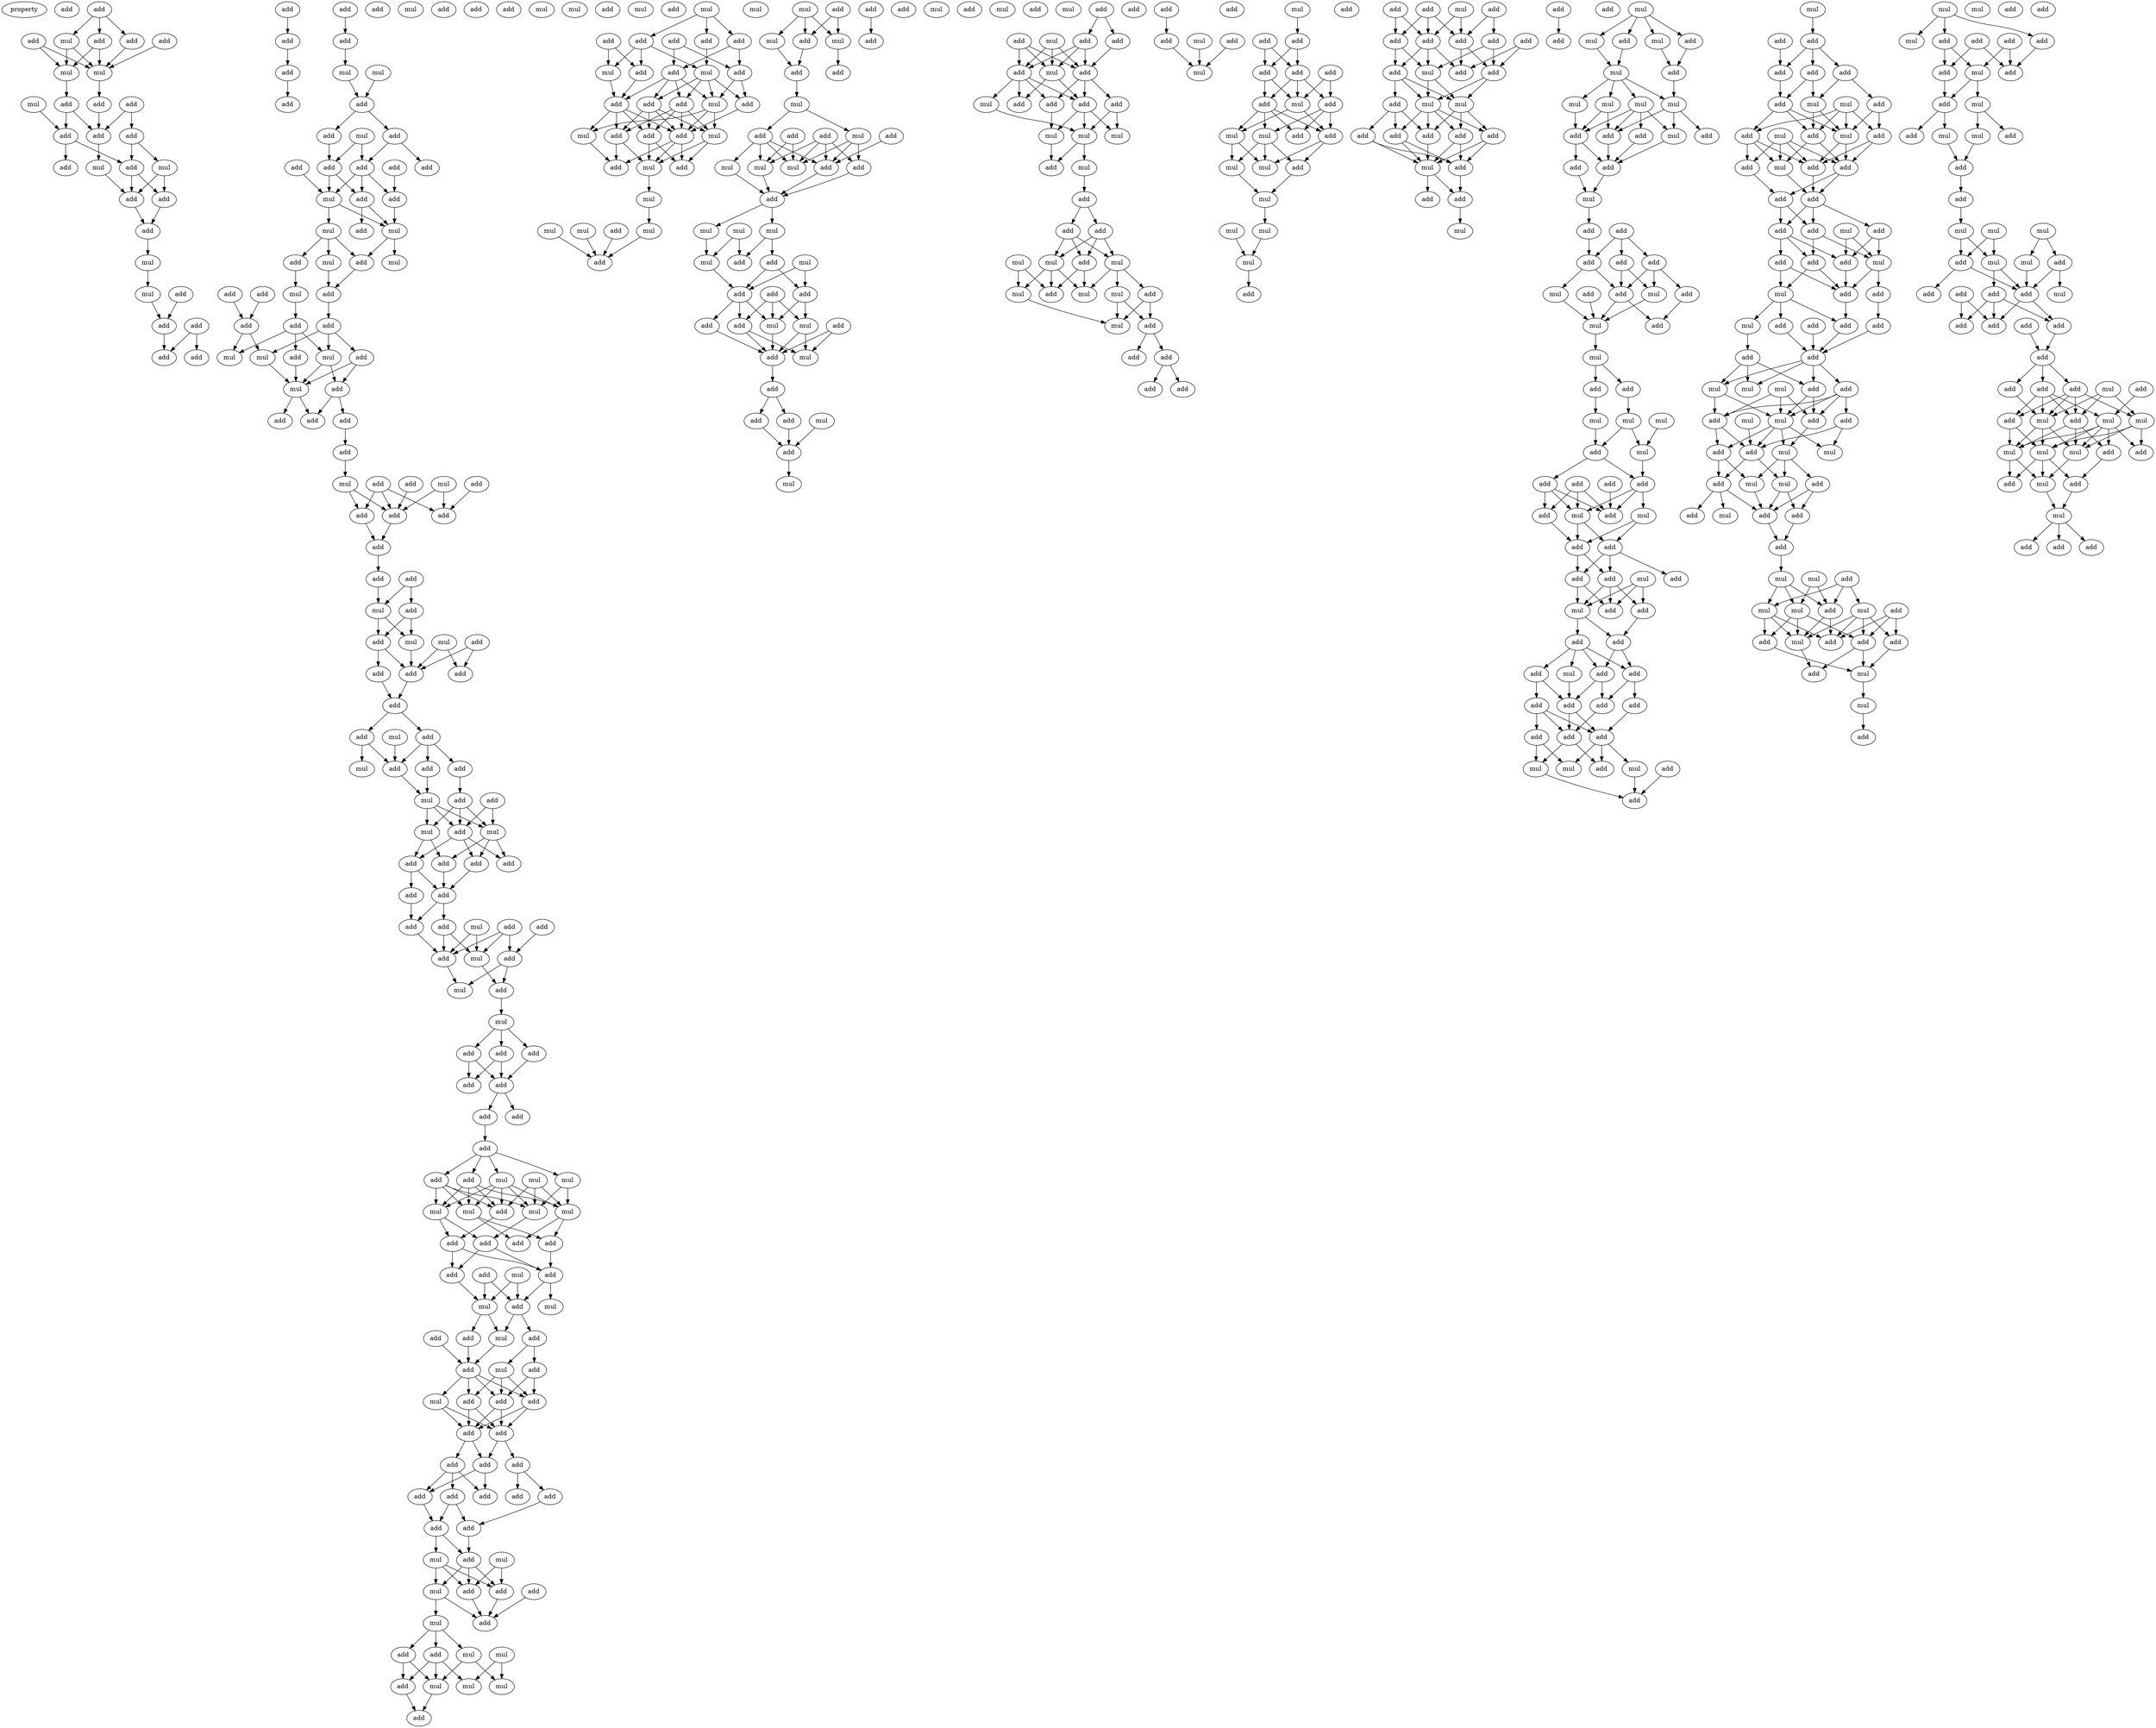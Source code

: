 digraph {
    node [fontcolor=black]
    property [mul=2,lf=1.7]
    0 [ label = add ];
    1 [ label = add ];
    2 [ label = add ];
    3 [ label = mul ];
    4 [ label = add ];
    5 [ label = add ];
    6 [ label = add ];
    7 [ label = mul ];
    8 [ label = mul ];
    9 [ label = mul ];
    10 [ label = add ];
    11 [ label = add ];
    12 [ label = add ];
    13 [ label = add ];
    14 [ label = add ];
    15 [ label = add ];
    16 [ label = mul ];
    17 [ label = add ];
    18 [ label = mul ];
    19 [ label = add ];
    20 [ label = add ];
    21 [ label = add ];
    22 [ label = add ];
    23 [ label = add ];
    24 [ label = mul ];
    25 [ label = mul ];
    26 [ label = add ];
    27 [ label = add ];
    28 [ label = add ];
    29 [ label = add ];
    30 [ label = add ];
    31 [ label = add ];
    32 [ label = add ];
    33 [ label = add ];
    34 [ label = add ];
    35 [ label = add ];
    36 [ label = mul ];
    37 [ label = mul ];
    38 [ label = add ];
    39 [ label = add ];
    40 [ label = add ];
    41 [ label = add ];
    42 [ label = mul ];
    43 [ label = add ];
    44 [ label = add ];
    45 [ label = add ];
    46 [ label = add ];
    47 [ label = add ];
    48 [ label = add ];
    49 [ label = mul ];
    50 [ label = add ];
    51 [ label = mul ];
    52 [ label = mul ];
    53 [ label = add ];
    54 [ label = mul ];
    55 [ label = add ];
    56 [ label = add ];
    57 [ label = mul ];
    58 [ label = add ];
    59 [ label = mul ];
    60 [ label = add ];
    61 [ label = add ];
    62 [ label = add ];
    63 [ label = add ];
    64 [ label = add ];
    65 [ label = mul ];
    66 [ label = add ];
    67 [ label = mul ];
    68 [ label = mul ];
    69 [ label = add ];
    70 [ label = add ];
    71 [ label = mul ];
    72 [ label = add ];
    73 [ label = mul ];
    74 [ label = add ];
    75 [ label = add ];
    76 [ label = add ];
    77 [ label = add ];
    78 [ label = add ];
    79 [ label = mul ];
    80 [ label = mul ];
    81 [ label = add ];
    82 [ label = add ];
    83 [ label = add ];
    84 [ label = add ];
    85 [ label = add ];
    86 [ label = add ];
    87 [ label = add ];
    88 [ label = mul ];
    89 [ label = add ];
    90 [ label = add ];
    91 [ label = mul ];
    92 [ label = add ];
    93 [ label = mul ];
    94 [ label = add ];
    95 [ label = add ];
    96 [ label = add ];
    97 [ label = add ];
    98 [ label = add ];
    99 [ label = mul ];
    100 [ label = add ];
    101 [ label = mul ];
    102 [ label = add ];
    103 [ label = add ];
    104 [ label = add ];
    105 [ label = add ];
    106 [ label = add ];
    107 [ label = add ];
    108 [ label = mul ];
    109 [ label = mul ];
    110 [ label = mul ];
    111 [ label = add ];
    112 [ label = add ];
    113 [ label = add ];
    114 [ label = add ];
    115 [ label = add ];
    116 [ label = add ];
    117 [ label = add ];
    118 [ label = add ];
    119 [ label = add ];
    120 [ label = add ];
    121 [ label = add ];
    122 [ label = mul ];
    123 [ label = add ];
    124 [ label = add ];
    125 [ label = mul ];
    126 [ label = mul ];
    127 [ label = add ];
    128 [ label = mul ];
    129 [ label = add ];
    130 [ label = add ];
    131 [ label = add ];
    132 [ label = add ];
    133 [ label = add ];
    134 [ label = add ];
    135 [ label = add ];
    136 [ label = mul ];
    137 [ label = add ];
    138 [ label = add ];
    139 [ label = add ];
    140 [ label = add ];
    141 [ label = mul ];
    142 [ label = add ];
    143 [ label = mul ];
    144 [ label = mul ];
    145 [ label = mul ];
    146 [ label = mul ];
    147 [ label = mul ];
    148 [ label = mul ];
    149 [ label = add ];
    150 [ label = add ];
    151 [ label = add ];
    152 [ label = add ];
    153 [ label = add ];
    154 [ label = add ];
    155 [ label = mul ];
    156 [ label = add ];
    157 [ label = add ];
    158 [ label = add ];
    159 [ label = mul ];
    160 [ label = mul ];
    161 [ label = mul ];
    162 [ label = add ];
    163 [ label = add ];
    164 [ label = add ];
    165 [ label = add ];
    166 [ label = add ];
    167 [ label = mul ];
    168 [ label = mul ];
    169 [ label = add ];
    170 [ label = mul ];
    171 [ label = add ];
    172 [ label = add ];
    173 [ label = add ];
    174 [ label = add ];
    175 [ label = add ];
    176 [ label = add ];
    177 [ label = add ];
    178 [ label = add ];
    179 [ label = add ];
    180 [ label = add ];
    181 [ label = add ];
    182 [ label = add ];
    183 [ label = add ];
    184 [ label = add ];
    185 [ label = mul ];
    186 [ label = add ];
    187 [ label = mul ];
    188 [ label = mul ];
    189 [ label = add ];
    190 [ label = add ];
    191 [ label = add ];
    192 [ label = mul ];
    193 [ label = add ];
    194 [ label = add ];
    195 [ label = mul ];
    196 [ label = mul ];
    197 [ label = add ];
    198 [ label = add ];
    199 [ label = mul ];
    200 [ label = mul ];
    201 [ label = mul ];
    202 [ label = add ];
    203 [ label = add ];
    204 [ label = mul ];
    205 [ label = add ];
    206 [ label = mul ];
    207 [ label = add ];
    208 [ label = add ];
    209 [ label = add ];
    210 [ label = add ];
    211 [ label = add ];
    212 [ label = add ];
    213 [ label = mul ];
    214 [ label = add ];
    215 [ label = mul ];
    216 [ label = add ];
    217 [ label = add ];
    218 [ label = add ];
    219 [ label = mul ];
    220 [ label = add ];
    221 [ label = add ];
    222 [ label = add ];
    223 [ label = add ];
    224 [ label = mul ];
    225 [ label = add ];
    226 [ label = mul ];
    227 [ label = add ];
    228 [ label = mul ];
    229 [ label = add ];
    230 [ label = mul ];
    231 [ label = mul ];
    232 [ label = mul ];
    233 [ label = mul ];
    234 [ label = add ];
    235 [ label = mul ];
    236 [ label = add ];
    237 [ label = mul ];
    238 [ label = add ];
    239 [ label = mul ];
    240 [ label = add ];
    241 [ label = mul ];
    242 [ label = add ];
    243 [ label = add ];
    244 [ label = add ];
    245 [ label = add ];
    246 [ label = add ];
    247 [ label = mul ];
    248 [ label = add ];
    249 [ label = add ];
    250 [ label = add ];
    251 [ label = mul ];
    252 [ label = add ];
    253 [ label = add ];
    254 [ label = mul ];
    255 [ label = add ];
    256 [ label = mul ];
    257 [ label = mul ];
    258 [ label = add ];
    259 [ label = mul ];
    260 [ label = mul ];
    261 [ label = mul ];
    262 [ label = mul ];
    263 [ label = mul ];
    264 [ label = add ];
    265 [ label = add ];
    266 [ label = mul ];
    267 [ label = add ];
    268 [ label = add ];
    269 [ label = add ];
    270 [ label = add ];
    271 [ label = mul ];
    272 [ label = add ];
    273 [ label = mul ];
    274 [ label = add ];
    275 [ label = add ];
    276 [ label = add ];
    277 [ label = mul ];
    278 [ label = mul ];
    279 [ label = add ];
    280 [ label = add ];
    281 [ label = add ];
    282 [ label = mul ];
    283 [ label = add ];
    284 [ label = add ];
    285 [ label = mul ];
    286 [ label = mul ];
    287 [ label = add ];
    288 [ label = add ];
    289 [ label = mul ];
    290 [ label = add ];
    291 [ label = add ];
    292 [ label = mul ];
    293 [ label = add ];
    294 [ label = add ];
    295 [ label = mul ];
    296 [ label = add ];
    297 [ label = add ];
    298 [ label = add ];
    299 [ label = add ];
    300 [ label = mul ];
    301 [ label = add ];
    302 [ label = mul ];
    303 [ label = mul ];
    304 [ label = add ];
    305 [ label = mul ];
    306 [ label = add ];
    307 [ label = add ];
    308 [ label = add ];
    309 [ label = add ];
    310 [ label = mul ];
    311 [ label = mul ];
    312 [ label = mul ];
    313 [ label = mul ];
    314 [ label = add ];
    315 [ label = mul ];
    316 [ label = mul ];
    317 [ label = add ];
    318 [ label = mul ];
    319 [ label = add ];
    320 [ label = add ];
    321 [ label = add ];
    322 [ label = add ];
    323 [ label = add ];
    324 [ label = add ];
    325 [ label = mul ];
    326 [ label = add ];
    327 [ label = add ];
    328 [ label = add ];
    329 [ label = mul ];
    330 [ label = mul ];
    331 [ label = add ];
    332 [ label = add ];
    333 [ label = add ];
    334 [ label = add ];
    335 [ label = add ];
    336 [ label = add ];
    337 [ label = add ];
    338 [ label = mul ];
    339 [ label = mul ];
    340 [ label = add ];
    341 [ label = mul ];
    342 [ label = add ];
    343 [ label = mul ];
    344 [ label = mul ];
    345 [ label = add ];
    346 [ label = mul ];
    347 [ label = mul ];
    348 [ label = mul ];
    349 [ label = add ];
    350 [ label = mul ];
    351 [ label = add ];
    352 [ label = add ];
    353 [ label = mul ];
    354 [ label = add ];
    355 [ label = add ];
    356 [ label = add ];
    357 [ label = add ];
    358 [ label = add ];
    359 [ label = add ];
    360 [ label = add ];
    361 [ label = mul ];
    362 [ label = add ];
    363 [ label = add ];
    364 [ label = add ];
    365 [ label = mul ];
    366 [ label = mul ];
    367 [ label = add ];
    368 [ label = add ];
    369 [ label = add ];
    370 [ label = add ];
    371 [ label = add ];
    372 [ label = add ];
    373 [ label = mul ];
    374 [ label = add ];
    375 [ label = add ];
    376 [ label = add ];
    377 [ label = add ];
    378 [ label = add ];
    379 [ label = add ];
    380 [ label = mul ];
    381 [ label = mul ];
    382 [ label = mul ];
    383 [ label = add ];
    384 [ label = mul ];
    385 [ label = add ];
    386 [ label = mul ];
    387 [ label = add ];
    388 [ label = mul ];
    389 [ label = mul ];
    390 [ label = mul ];
    391 [ label = mul ];
    392 [ label = add ];
    393 [ label = add ];
    394 [ label = add ];
    395 [ label = add ];
    396 [ label = mul ];
    397 [ label = add ];
    398 [ label = add ];
    399 [ label = mul ];
    400 [ label = add ];
    401 [ label = add ];
    402 [ label = add ];
    403 [ label = add ];
    404 [ label = add ];
    405 [ label = mul ];
    406 [ label = mul ];
    407 [ label = add ];
    408 [ label = add ];
    409 [ label = add ];
    410 [ label = add ];
    411 [ label = mul ];
    412 [ label = mul ];
    413 [ label = add ];
    414 [ label = add ];
    415 [ label = mul ];
    416 [ label = mul ];
    417 [ label = mul ];
    418 [ label = add ];
    419 [ label = mul ];
    420 [ label = add ];
    421 [ label = add ];
    422 [ label = add ];
    423 [ label = add ];
    424 [ label = mul ];
    425 [ label = add ];
    426 [ label = add ];
    427 [ label = mul ];
    428 [ label = add ];
    429 [ label = add ];
    430 [ label = add ];
    431 [ label = add ];
    432 [ label = mul ];
    433 [ label = add ];
    434 [ label = add ];
    435 [ label = add ];
    436 [ label = mul ];
    437 [ label = add ];
    438 [ label = add ];
    439 [ label = add ];
    440 [ label = mul ];
    441 [ label = add ];
    442 [ label = add ];
    443 [ label = add ];
    444 [ label = add ];
    445 [ label = add ];
    446 [ label = add ];
    447 [ label = add ];
    448 [ label = add ];
    449 [ label = add ];
    450 [ label = add ];
    451 [ label = mul ];
    452 [ label = mul ];
    453 [ label = mul ];
    454 [ label = add ];
    455 [ label = add ];
    456 [ label = mul ];
    457 [ label = add ];
    458 [ label = add ];
    459 [ label = add ];
    460 [ label = add ];
    461 [ label = add ];
    462 [ label = mul ];
    463 [ label = mul ];
    464 [ label = add ];
    465 [ label = add ];
    466 [ label = add ];
    467 [ label = mul ];
    468 [ label = add ];
    469 [ label = mul ];
    470 [ label = add ];
    471 [ label = mul ];
    472 [ label = add ];
    473 [ label = add ];
    474 [ label = add ];
    475 [ label = add ];
    476 [ label = add ];
    477 [ label = mul ];
    478 [ label = add ];
    479 [ label = add ];
    480 [ label = add ];
    481 [ label = mul ];
    482 [ label = add ];
    483 [ label = add ];
    484 [ label = add ];
    485 [ label = mul ];
    486 [ label = add ];
    487 [ label = add ];
    488 [ label = add ];
    489 [ label = add ];
    490 [ label = mul ];
    491 [ label = add ];
    492 [ label = add ];
    493 [ label = add ];
    494 [ label = add ];
    495 [ label = mul ];
    496 [ label = add ];
    497 [ label = add ];
    498 [ label = mul ];
    499 [ label = mul ];
    500 [ label = add ];
    501 [ label = add ];
    502 [ label = mul ];
    503 [ label = mul ];
    504 [ label = add ];
    505 [ label = mul ];
    506 [ label = add ];
    507 [ label = mul ];
    508 [ label = add ];
    509 [ label = add ];
    510 [ label = add ];
    511 [ label = mul ];
    512 [ label = mul ];
    513 [ label = add ];
    514 [ label = add ];
    515 [ label = add ];
    516 [ label = mul ];
    517 [ label = add ];
    518 [ label = add ];
    519 [ label = mul ];
    520 [ label = mul ];
    521 [ label = mul ];
    522 [ label = add ];
    523 [ label = mul ];
    524 [ label = mul ];
    525 [ label = add ];
    526 [ label = mul ];
    527 [ label = add ];
    528 [ label = add ];
    529 [ label = add ];
    530 [ label = add ];
    531 [ label = mul ];
    532 [ label = add ];
    533 [ label = mul ];
    534 [ label = add ];
    535 [ label = mul ];
    536 [ label = mul ];
    537 [ label = add ];
    538 [ label = add ];
    539 [ label = add ];
    540 [ label = add ];
    541 [ label = add ];
    542 [ label = mul ];
    543 [ label = add ];
    544 [ label = add ];
    545 [ label = mul ];
    546 [ label = mul ];
    547 [ label = mul ];
    548 [ label = add ];
    549 [ label = add ];
    550 [ label = mul ];
    551 [ label = add ];
    552 [ label = add ];
    553 [ label = mul ];
    554 [ label = mul ];
    555 [ label = mul ];
    556 [ label = add ];
    557 [ label = add ];
    558 [ label = mul ];
    559 [ label = mul ];
    560 [ label = mul ];
    561 [ label = add ];
    562 [ label = add ];
    563 [ label = add ];
    564 [ label = add ];
    565 [ label = add ];
    566 [ label = add ];
    567 [ label = add ];
    568 [ label = add ];
    569 [ label = add ];
    570 [ label = add ];
    571 [ label = mul ];
    572 [ label = add ];
    573 [ label = add ];
    574 [ label = add ];
    575 [ label = add ];
    576 [ label = mul ];
    577 [ label = add ];
    578 [ label = add ];
    579 [ label = mul ];
    580 [ label = mul ];
    581 [ label = mul ];
    582 [ label = add ];
    583 [ label = mul ];
    584 [ label = mul ];
    585 [ label = add ];
    586 [ label = add ];
    587 [ label = add ];
    588 [ label = mul ];
    589 [ label = mul ];
    590 [ label = add ];
    591 [ label = add ];
    592 [ label = add ];
    593 [ label = add ];
    1 -> 3 [ name = 0 ];
    1 -> 4 [ name = 1 ];
    1 -> 6 [ name = 2 ];
    2 -> 8 [ name = 3 ];
    3 -> 7 [ name = 4 ];
    3 -> 8 [ name = 5 ];
    4 -> 8 [ name = 6 ];
    5 -> 7 [ name = 7 ];
    5 -> 8 [ name = 8 ];
    6 -> 7 [ name = 9 ];
    6 -> 8 [ name = 10 ];
    7 -> 12 [ name = 11 ];
    8 -> 11 [ name = 12 ];
    9 -> 13 [ name = 13 ];
    10 -> 14 [ name = 14 ];
    10 -> 15 [ name = 15 ];
    11 -> 15 [ name = 16 ];
    12 -> 13 [ name = 17 ];
    12 -> 15 [ name = 18 ];
    13 -> 17 [ name = 19 ];
    13 -> 19 [ name = 20 ];
    14 -> 18 [ name = 21 ];
    14 -> 19 [ name = 22 ];
    15 -> 16 [ name = 23 ];
    16 -> 20 [ name = 24 ];
    18 -> 20 [ name = 25 ];
    18 -> 21 [ name = 26 ];
    19 -> 20 [ name = 27 ];
    19 -> 21 [ name = 28 ];
    20 -> 22 [ name = 29 ];
    21 -> 22 [ name = 30 ];
    22 -> 24 [ name = 31 ];
    23 -> 27 [ name = 32 ];
    24 -> 25 [ name = 33 ];
    25 -> 30 [ name = 34 ];
    26 -> 30 [ name = 35 ];
    27 -> 28 [ name = 36 ];
    28 -> 31 [ name = 37 ];
    29 -> 32 [ name = 38 ];
    29 -> 33 [ name = 39 ];
    30 -> 32 [ name = 40 ];
    34 -> 35 [ name = 41 ];
    35 -> 37 [ name = 42 ];
    36 -> 39 [ name = 43 ];
    37 -> 39 [ name = 44 ];
    39 -> 40 [ name = 45 ];
    39 -> 41 [ name = 46 ];
    40 -> 45 [ name = 47 ];
    40 -> 46 [ name = 48 ];
    41 -> 43 [ name = 49 ];
    42 -> 43 [ name = 50 ];
    42 -> 45 [ name = 51 ];
    43 -> 48 [ name = 52 ];
    43 -> 49 [ name = 53 ];
    44 -> 49 [ name = 54 ];
    45 -> 48 [ name = 55 ];
    45 -> 49 [ name = 56 ];
    45 -> 50 [ name = 57 ];
    47 -> 50 [ name = 58 ];
    48 -> 51 [ name = 59 ];
    48 -> 53 [ name = 60 ];
    49 -> 51 [ name = 61 ];
    49 -> 52 [ name = 62 ];
    50 -> 51 [ name = 63 ];
    51 -> 54 [ name = 64 ];
    51 -> 55 [ name = 65 ];
    52 -> 55 [ name = 66 ];
    52 -> 56 [ name = 67 ];
    52 -> 57 [ name = 68 ];
    55 -> 58 [ name = 69 ];
    56 -> 59 [ name = 70 ];
    57 -> 58 [ name = 71 ];
    58 -> 63 [ name = 72 ];
    59 -> 62 [ name = 73 ];
    60 -> 64 [ name = 74 ];
    61 -> 64 [ name = 75 ];
    62 -> 67 [ name = 76 ];
    62 -> 68 [ name = 77 ];
    62 -> 69 [ name = 78 ];
    63 -> 65 [ name = 79 ];
    63 -> 66 [ name = 80 ];
    63 -> 67 [ name = 81 ];
    64 -> 65 [ name = 82 ];
    64 -> 68 [ name = 83 ];
    65 -> 71 [ name = 84 ];
    66 -> 70 [ name = 85 ];
    66 -> 71 [ name = 86 ];
    67 -> 70 [ name = 87 ];
    67 -> 71 [ name = 88 ];
    69 -> 71 [ name = 89 ];
    70 -> 72 [ name = 90 ];
    70 -> 75 [ name = 91 ];
    71 -> 74 [ name = 92 ];
    71 -> 75 [ name = 93 ];
    72 -> 76 [ name = 94 ];
    76 -> 79 [ name = 95 ];
    77 -> 82 [ name = 96 ];
    77 -> 83 [ name = 97 ];
    77 -> 84 [ name = 98 ];
    78 -> 84 [ name = 99 ];
    79 -> 82 [ name = 100 ];
    79 -> 83 [ name = 101 ];
    80 -> 82 [ name = 102 ];
    80 -> 84 [ name = 103 ];
    81 -> 82 [ name = 104 ];
    82 -> 85 [ name = 105 ];
    83 -> 85 [ name = 106 ];
    85 -> 86 [ name = 107 ];
    86 -> 88 [ name = 108 ];
    87 -> 88 [ name = 109 ];
    87 -> 89 [ name = 110 ];
    88 -> 90 [ name = 111 ];
    88 -> 91 [ name = 112 ];
    89 -> 90 [ name = 113 ];
    89 -> 91 [ name = 114 ];
    90 -> 94 [ name = 115 ];
    90 -> 95 [ name = 116 ];
    91 -> 95 [ name = 117 ];
    92 -> 95 [ name = 118 ];
    92 -> 96 [ name = 119 ];
    93 -> 95 [ name = 120 ];
    93 -> 96 [ name = 121 ];
    94 -> 97 [ name = 122 ];
    95 -> 97 [ name = 123 ];
    97 -> 98 [ name = 124 ];
    97 -> 100 [ name = 125 ];
    98 -> 102 [ name = 126 ];
    98 -> 103 [ name = 127 ];
    98 -> 104 [ name = 128 ];
    99 -> 102 [ name = 129 ];
    100 -> 101 [ name = 130 ];
    100 -> 102 [ name = 131 ];
    102 -> 108 [ name = 132 ];
    103 -> 108 [ name = 133 ];
    104 -> 107 [ name = 134 ];
    106 -> 110 [ name = 135 ];
    106 -> 111 [ name = 136 ];
    107 -> 109 [ name = 137 ];
    107 -> 110 [ name = 138 ];
    107 -> 111 [ name = 139 ];
    108 -> 109 [ name = 140 ];
    108 -> 110 [ name = 141 ];
    108 -> 111 [ name = 142 ];
    109 -> 112 [ name = 143 ];
    109 -> 115 [ name = 144 ];
    110 -> 112 [ name = 145 ];
    110 -> 113 [ name = 146 ];
    110 -> 114 [ name = 147 ];
    111 -> 113 [ name = 148 ];
    111 -> 114 [ name = 149 ];
    111 -> 115 [ name = 150 ];
    112 -> 117 [ name = 151 ];
    114 -> 117 [ name = 152 ];
    115 -> 116 [ name = 153 ];
    115 -> 117 [ name = 154 ];
    116 -> 121 [ name = 155 ];
    117 -> 120 [ name = 156 ];
    117 -> 121 [ name = 157 ];
    118 -> 124 [ name = 158 ];
    119 -> 123 [ name = 159 ];
    119 -> 124 [ name = 160 ];
    119 -> 125 [ name = 161 ];
    120 -> 123 [ name = 162 ];
    120 -> 125 [ name = 163 ];
    121 -> 123 [ name = 164 ];
    122 -> 123 [ name = 165 ];
    122 -> 125 [ name = 166 ];
    123 -> 126 [ name = 167 ];
    124 -> 126 [ name = 168 ];
    124 -> 127 [ name = 169 ];
    125 -> 127 [ name = 170 ];
    127 -> 128 [ name = 171 ];
    128 -> 131 [ name = 172 ];
    128 -> 132 [ name = 173 ];
    128 -> 133 [ name = 174 ];
    131 -> 134 [ name = 175 ];
    131 -> 135 [ name = 176 ];
    132 -> 134 [ name = 177 ];
    132 -> 135 [ name = 178 ];
    133 -> 135 [ name = 179 ];
    135 -> 137 [ name = 180 ];
    135 -> 138 [ name = 181 ];
    137 -> 139 [ name = 182 ];
    139 -> 140 [ name = 183 ];
    139 -> 141 [ name = 184 ];
    139 -> 142 [ name = 185 ];
    139 -> 144 [ name = 186 ];
    140 -> 145 [ name = 187 ];
    140 -> 147 [ name = 188 ];
    140 -> 148 [ name = 189 ];
    140 -> 149 [ name = 190 ];
    141 -> 145 [ name = 191 ];
    141 -> 146 [ name = 192 ];
    142 -> 146 [ name = 193 ];
    142 -> 147 [ name = 194 ];
    142 -> 148 [ name = 195 ];
    142 -> 149 [ name = 196 ];
    143 -> 145 [ name = 197 ];
    143 -> 146 [ name = 198 ];
    143 -> 149 [ name = 199 ];
    144 -> 145 [ name = 200 ];
    144 -> 146 [ name = 201 ];
    144 -> 147 [ name = 202 ];
    144 -> 148 [ name = 203 ];
    144 -> 149 [ name = 204 ];
    145 -> 150 [ name = 205 ];
    146 -> 151 [ name = 206 ];
    146 -> 152 [ name = 207 ];
    147 -> 150 [ name = 208 ];
    147 -> 153 [ name = 209 ];
    148 -> 151 [ name = 210 ];
    148 -> 152 [ name = 211 ];
    149 -> 153 [ name = 212 ];
    150 -> 154 [ name = 213 ];
    150 -> 156 [ name = 214 ];
    151 -> 156 [ name = 215 ];
    153 -> 154 [ name = 216 ];
    153 -> 156 [ name = 217 ];
    154 -> 160 [ name = 218 ];
    155 -> 158 [ name = 219 ];
    155 -> 160 [ name = 220 ];
    156 -> 158 [ name = 221 ];
    156 -> 159 [ name = 222 ];
    157 -> 158 [ name = 223 ];
    157 -> 160 [ name = 224 ];
    158 -> 161 [ name = 225 ];
    158 -> 164 [ name = 226 ];
    160 -> 161 [ name = 227 ];
    160 -> 162 [ name = 228 ];
    161 -> 166 [ name = 229 ];
    162 -> 166 [ name = 230 ];
    163 -> 166 [ name = 231 ];
    164 -> 165 [ name = 232 ];
    164 -> 167 [ name = 233 ];
    165 -> 169 [ name = 234 ];
    165 -> 171 [ name = 235 ];
    166 -> 169 [ name = 236 ];
    166 -> 170 [ name = 237 ];
    166 -> 171 [ name = 238 ];
    166 -> 172 [ name = 239 ];
    167 -> 169 [ name = 240 ];
    167 -> 171 [ name = 241 ];
    167 -> 172 [ name = 242 ];
    169 -> 173 [ name = 243 ];
    169 -> 174 [ name = 244 ];
    170 -> 173 [ name = 245 ];
    170 -> 174 [ name = 246 ];
    171 -> 173 [ name = 247 ];
    171 -> 174 [ name = 248 ];
    172 -> 173 [ name = 249 ];
    172 -> 174 [ name = 250 ];
    173 -> 175 [ name = 251 ];
    173 -> 176 [ name = 252 ];
    174 -> 175 [ name = 253 ];
    174 -> 177 [ name = 254 ];
    175 -> 178 [ name = 255 ];
    175 -> 181 [ name = 256 ];
    176 -> 180 [ name = 257 ];
    176 -> 182 [ name = 258 ];
    177 -> 178 [ name = 259 ];
    177 -> 179 [ name = 260 ];
    177 -> 181 [ name = 261 ];
    179 -> 183 [ name = 262 ];
    179 -> 184 [ name = 263 ];
    180 -> 183 [ name = 264 ];
    181 -> 184 [ name = 265 ];
    183 -> 186 [ name = 266 ];
    184 -> 185 [ name = 267 ];
    184 -> 186 [ name = 268 ];
    185 -> 188 [ name = 269 ];
    185 -> 190 [ name = 270 ];
    185 -> 191 [ name = 271 ];
    186 -> 188 [ name = 272 ];
    186 -> 190 [ name = 273 ];
    186 -> 191 [ name = 274 ];
    187 -> 190 [ name = 275 ];
    187 -> 191 [ name = 276 ];
    188 -> 192 [ name = 277 ];
    188 -> 193 [ name = 278 ];
    189 -> 193 [ name = 279 ];
    190 -> 193 [ name = 280 ];
    191 -> 193 [ name = 281 ];
    192 -> 194 [ name = 282 ];
    192 -> 195 [ name = 283 ];
    192 -> 197 [ name = 284 ];
    194 -> 198 [ name = 285 ];
    194 -> 199 [ name = 286 ];
    194 -> 200 [ name = 287 ];
    195 -> 199 [ name = 288 ];
    195 -> 201 [ name = 289 ];
    196 -> 200 [ name = 290 ];
    196 -> 201 [ name = 291 ];
    197 -> 198 [ name = 292 ];
    197 -> 199 [ name = 293 ];
    198 -> 202 [ name = 294 ];
    199 -> 202 [ name = 295 ];
    206 -> 209 [ name = 296 ];
    206 -> 210 [ name = 297 ];
    206 -> 211 [ name = 298 ];
    207 -> 214 [ name = 299 ];
    207 -> 216 [ name = 300 ];
    208 -> 212 [ name = 301 ];
    208 -> 213 [ name = 302 ];
    209 -> 212 [ name = 303 ];
    209 -> 213 [ name = 304 ];
    209 -> 215 [ name = 305 ];
    210 -> 215 [ name = 306 ];
    211 -> 214 [ name = 307 ];
    211 -> 216 [ name = 308 ];
    212 -> 220 [ name = 309 ];
    213 -> 220 [ name = 310 ];
    214 -> 217 [ name = 311 ];
    214 -> 218 [ name = 312 ];
    214 -> 219 [ name = 313 ];
    214 -> 220 [ name = 314 ];
    215 -> 217 [ name = 315 ];
    215 -> 218 [ name = 316 ];
    215 -> 219 [ name = 317 ];
    215 -> 221 [ name = 318 ];
    216 -> 219 [ name = 319 ];
    216 -> 221 [ name = 320 ];
    217 -> 222 [ name = 321 ];
    217 -> 223 [ name = 322 ];
    217 -> 225 [ name = 323 ];
    217 -> 226 [ name = 324 ];
    218 -> 222 [ name = 325 ];
    218 -> 223 [ name = 326 ];
    218 -> 225 [ name = 327 ];
    218 -> 226 [ name = 328 ];
    219 -> 224 [ name = 329 ];
    219 -> 225 [ name = 330 ];
    219 -> 226 [ name = 331 ];
    220 -> 222 [ name = 332 ];
    220 -> 223 [ name = 333 ];
    220 -> 224 [ name = 334 ];
    220 -> 225 [ name = 335 ];
    221 -> 225 [ name = 336 ];
    222 -> 227 [ name = 337 ];
    222 -> 228 [ name = 338 ];
    223 -> 228 [ name = 339 ];
    223 -> 229 [ name = 340 ];
    224 -> 229 [ name = 341 ];
    225 -> 227 [ name = 342 ];
    225 -> 228 [ name = 343 ];
    225 -> 229 [ name = 344 ];
    226 -> 227 [ name = 345 ];
    226 -> 228 [ name = 346 ];
    228 -> 230 [ name = 347 ];
    230 -> 235 [ name = 348 ];
    232 -> 236 [ name = 349 ];
    233 -> 236 [ name = 350 ];
    234 -> 236 [ name = 351 ];
    235 -> 236 [ name = 352 ];
    237 -> 239 [ name = 353 ];
    237 -> 241 [ name = 354 ];
    237 -> 243 [ name = 355 ];
    238 -> 239 [ name = 356 ];
    238 -> 243 [ name = 357 ];
    239 -> 245 [ name = 358 ];
    240 -> 244 [ name = 359 ];
    241 -> 246 [ name = 360 ];
    243 -> 246 [ name = 361 ];
    246 -> 247 [ name = 362 ];
    247 -> 250 [ name = 363 ];
    247 -> 251 [ name = 364 ];
    248 -> 255 [ name = 365 ];
    249 -> 253 [ name = 366 ];
    249 -> 254 [ name = 367 ];
    249 -> 255 [ name = 368 ];
    249 -> 257 [ name = 369 ];
    250 -> 254 [ name = 370 ];
    250 -> 255 [ name = 371 ];
    250 -> 256 [ name = 372 ];
    250 -> 257 [ name = 373 ];
    251 -> 253 [ name = 374 ];
    251 -> 254 [ name = 375 ];
    251 -> 255 [ name = 376 ];
    252 -> 254 [ name = 377 ];
    252 -> 257 [ name = 378 ];
    253 -> 258 [ name = 379 ];
    255 -> 258 [ name = 380 ];
    256 -> 258 [ name = 381 ];
    257 -> 258 [ name = 382 ];
    258 -> 260 [ name = 383 ];
    258 -> 262 [ name = 384 ];
    259 -> 263 [ name = 385 ];
    259 -> 265 [ name = 386 ];
    260 -> 264 [ name = 387 ];
    260 -> 265 [ name = 388 ];
    262 -> 263 [ name = 389 ];
    263 -> 268 [ name = 390 ];
    264 -> 268 [ name = 391 ];
    264 -> 270 [ name = 392 ];
    266 -> 268 [ name = 393 ];
    266 -> 270 [ name = 394 ];
    268 -> 272 [ name = 395 ];
    268 -> 273 [ name = 396 ];
    268 -> 275 [ name = 397 ];
    269 -> 271 [ name = 398 ];
    269 -> 273 [ name = 399 ];
    269 -> 275 [ name = 400 ];
    270 -> 271 [ name = 401 ];
    270 -> 273 [ name = 402 ];
    271 -> 276 [ name = 403 ];
    271 -> 277 [ name = 404 ];
    272 -> 276 [ name = 405 ];
    273 -> 276 [ name = 406 ];
    274 -> 276 [ name = 407 ];
    274 -> 277 [ name = 408 ];
    275 -> 276 [ name = 409 ];
    275 -> 277 [ name = 410 ];
    276 -> 279 [ name = 411 ];
    279 -> 280 [ name = 412 ];
    279 -> 281 [ name = 413 ];
    280 -> 283 [ name = 414 ];
    281 -> 283 [ name = 415 ];
    282 -> 283 [ name = 416 ];
    283 -> 285 [ name = 417 ];
    287 -> 290 [ name = 418 ];
    287 -> 291 [ name = 419 ];
    288 -> 292 [ name = 420 ];
    288 -> 293 [ name = 421 ];
    288 -> 294 [ name = 422 ];
    289 -> 292 [ name = 423 ];
    289 -> 293 [ name = 424 ];
    289 -> 294 [ name = 425 ];
    290 -> 292 [ name = 426 ];
    290 -> 293 [ name = 427 ];
    290 -> 294 [ name = 428 ];
    291 -> 294 [ name = 429 ];
    292 -> 297 [ name = 430 ];
    292 -> 298 [ name = 431 ];
    293 -> 295 [ name = 432 ];
    293 -> 297 [ name = 433 ];
    293 -> 298 [ name = 434 ];
    293 -> 299 [ name = 435 ];
    294 -> 296 [ name = 436 ];
    294 -> 297 [ name = 437 ];
    294 -> 299 [ name = 438 ];
    295 -> 300 [ name = 439 ];
    296 -> 300 [ name = 440 ];
    296 -> 302 [ name = 441 ];
    297 -> 300 [ name = 442 ];
    297 -> 302 [ name = 443 ];
    297 -> 303 [ name = 444 ];
    299 -> 303 [ name = 445 ];
    300 -> 304 [ name = 446 ];
    300 -> 305 [ name = 447 ];
    303 -> 304 [ name = 448 ];
    305 -> 306 [ name = 449 ];
    306 -> 307 [ name = 450 ];
    306 -> 308 [ name = 451 ];
    307 -> 309 [ name = 452 ];
    307 -> 311 [ name = 453 ];
    307 -> 312 [ name = 454 ];
    308 -> 309 [ name = 455 ];
    308 -> 311 [ name = 456 ];
    308 -> 312 [ name = 457 ];
    309 -> 313 [ name = 458 ];
    309 -> 314 [ name = 459 ];
    310 -> 314 [ name = 460 ];
    310 -> 315 [ name = 461 ];
    311 -> 313 [ name = 462 ];
    311 -> 316 [ name = 463 ];
    311 -> 317 [ name = 464 ];
    312 -> 313 [ name = 465 ];
    312 -> 314 [ name = 466 ];
    312 -> 315 [ name = 467 ];
    315 -> 318 [ name = 468 ];
    316 -> 318 [ name = 469 ];
    316 -> 319 [ name = 470 ];
    317 -> 318 [ name = 471 ];
    317 -> 319 [ name = 472 ];
    319 -> 320 [ name = 473 ];
    319 -> 321 [ name = 474 ];
    321 -> 322 [ name = 475 ];
    321 -> 323 [ name = 476 ];
    324 -> 328 [ name = 477 ];
    325 -> 329 [ name = 478 ];
    326 -> 329 [ name = 479 ];
    328 -> 329 [ name = 480 ];
    330 -> 331 [ name = 481 ];
    331 -> 333 [ name = 482 ];
    331 -> 335 [ name = 483 ];
    332 -> 333 [ name = 484 ];
    332 -> 335 [ name = 485 ];
    333 -> 336 [ name = 486 ];
    333 -> 338 [ name = 487 ];
    334 -> 337 [ name = 488 ];
    334 -> 338 [ name = 489 ];
    335 -> 336 [ name = 490 ];
    335 -> 337 [ name = 491 ];
    335 -> 338 [ name = 492 ];
    336 -> 339 [ name = 493 ];
    336 -> 340 [ name = 494 ];
    336 -> 341 [ name = 495 ];
    336 -> 342 [ name = 496 ];
    337 -> 339 [ name = 497 ];
    337 -> 340 [ name = 498 ];
    337 -> 342 [ name = 499 ];
    338 -> 341 [ name = 500 ];
    338 -> 342 [ name = 501 ];
    339 -> 343 [ name = 502 ];
    339 -> 344 [ name = 503 ];
    339 -> 345 [ name = 504 ];
    341 -> 343 [ name = 505 ];
    341 -> 344 [ name = 506 ];
    342 -> 344 [ name = 507 ];
    342 -> 345 [ name = 508 ];
    343 -> 346 [ name = 509 ];
    345 -> 346 [ name = 510 ];
    346 -> 348 [ name = 511 ];
    347 -> 350 [ name = 512 ];
    348 -> 350 [ name = 513 ];
    350 -> 351 [ name = 514 ];
    352 -> 356 [ name = 515 ];
    352 -> 360 [ name = 516 ];
    353 -> 357 [ name = 517 ];
    353 -> 360 [ name = 518 ];
    354 -> 356 [ name = 519 ];
    354 -> 357 [ name = 520 ];
    354 -> 360 [ name = 521 ];
    355 -> 357 [ name = 522 ];
    355 -> 358 [ name = 523 ];
    356 -> 361 [ name = 524 ];
    356 -> 362 [ name = 525 ];
    357 -> 363 [ name = 526 ];
    357 -> 364 [ name = 527 ];
    358 -> 361 [ name = 528 ];
    358 -> 363 [ name = 529 ];
    359 -> 363 [ name = 530 ];
    359 -> 364 [ name = 531 ];
    360 -> 361 [ name = 532 ];
    360 -> 362 [ name = 533 ];
    360 -> 364 [ name = 534 ];
    361 -> 365 [ name = 535 ];
    361 -> 366 [ name = 536 ];
    362 -> 365 [ name = 537 ];
    362 -> 366 [ name = 538 ];
    362 -> 367 [ name = 539 ];
    363 -> 365 [ name = 540 ];
    363 -> 366 [ name = 541 ];
    365 -> 368 [ name = 542 ];
    365 -> 369 [ name = 543 ];
    365 -> 370 [ name = 544 ];
    365 -> 372 [ name = 545 ];
    366 -> 368 [ name = 546 ];
    366 -> 369 [ name = 547 ];
    366 -> 370 [ name = 548 ];
    367 -> 369 [ name = 549 ];
    367 -> 371 [ name = 550 ];
    367 -> 372 [ name = 551 ];
    368 -> 373 [ name = 552 ];
    368 -> 374 [ name = 553 ];
    369 -> 373 [ name = 554 ];
    370 -> 373 [ name = 555 ];
    370 -> 374 [ name = 556 ];
    371 -> 373 [ name = 557 ];
    371 -> 374 [ name = 558 ];
    372 -> 373 [ name = 559 ];
    372 -> 374 [ name = 560 ];
    373 -> 376 [ name = 561 ];
    373 -> 377 [ name = 562 ];
    374 -> 377 [ name = 563 ];
    375 -> 379 [ name = 564 ];
    377 -> 380 [ name = 565 ];
    381 -> 382 [ name = 566 ];
    381 -> 383 [ name = 567 ];
    381 -> 384 [ name = 568 ];
    381 -> 385 [ name = 569 ];
    382 -> 387 [ name = 570 ];
    383 -> 387 [ name = 571 ];
    384 -> 386 [ name = 572 ];
    385 -> 386 [ name = 573 ];
    386 -> 388 [ name = 574 ];
    386 -> 389 [ name = 575 ];
    386 -> 390 [ name = 576 ];
    386 -> 391 [ name = 577 ];
    387 -> 390 [ name = 578 ];
    388 -> 393 [ name = 579 ];
    389 -> 393 [ name = 580 ];
    389 -> 394 [ name = 581 ];
    389 -> 395 [ name = 582 ];
    389 -> 396 [ name = 583 ];
    390 -> 392 [ name = 584 ];
    390 -> 395 [ name = 585 ];
    390 -> 396 [ name = 586 ];
    391 -> 393 [ name = 587 ];
    391 -> 395 [ name = 588 ];
    393 -> 397 [ name = 589 ];
    393 -> 398 [ name = 590 ];
    394 -> 398 [ name = 591 ];
    395 -> 398 [ name = 592 ];
    396 -> 398 [ name = 593 ];
    397 -> 399 [ name = 594 ];
    398 -> 399 [ name = 595 ];
    399 -> 400 [ name = 596 ];
    400 -> 403 [ name = 597 ];
    401 -> 402 [ name = 598 ];
    401 -> 403 [ name = 599 ];
    401 -> 404 [ name = 600 ];
    402 -> 406 [ name = 601 ];
    402 -> 409 [ name = 602 ];
    403 -> 405 [ name = 603 ];
    403 -> 409 [ name = 604 ];
    404 -> 406 [ name = 605 ];
    404 -> 407 [ name = 606 ];
    404 -> 409 [ name = 607 ];
    405 -> 411 [ name = 608 ];
    406 -> 411 [ name = 609 ];
    407 -> 410 [ name = 610 ];
    408 -> 411 [ name = 611 ];
    409 -> 410 [ name = 612 ];
    409 -> 411 [ name = 613 ];
    411 -> 412 [ name = 614 ];
    412 -> 413 [ name = 615 ];
    412 -> 414 [ name = 616 ];
    413 -> 416 [ name = 617 ];
    414 -> 417 [ name = 618 ];
    415 -> 419 [ name = 619 ];
    416 -> 418 [ name = 620 ];
    417 -> 418 [ name = 621 ];
    417 -> 419 [ name = 622 ];
    418 -> 421 [ name = 623 ];
    418 -> 423 [ name = 624 ];
    419 -> 421 [ name = 625 ];
    420 -> 424 [ name = 626 ];
    420 -> 425 [ name = 627 ];
    420 -> 426 [ name = 628 ];
    421 -> 424 [ name = 629 ];
    421 -> 426 [ name = 630 ];
    421 -> 427 [ name = 631 ];
    422 -> 426 [ name = 632 ];
    423 -> 424 [ name = 633 ];
    423 -> 425 [ name = 634 ];
    423 -> 426 [ name = 635 ];
    424 -> 428 [ name = 636 ];
    424 -> 429 [ name = 637 ];
    425 -> 428 [ name = 638 ];
    427 -> 428 [ name = 639 ];
    427 -> 429 [ name = 640 ];
    428 -> 431 [ name = 641 ];
    428 -> 433 [ name = 642 ];
    429 -> 430 [ name = 643 ];
    429 -> 431 [ name = 644 ];
    429 -> 433 [ name = 645 ];
    431 -> 435 [ name = 646 ];
    431 -> 436 [ name = 647 ];
    432 -> 434 [ name = 648 ];
    432 -> 435 [ name = 649 ];
    432 -> 436 [ name = 650 ];
    433 -> 434 [ name = 651 ];
    433 -> 435 [ name = 652 ];
    433 -> 436 [ name = 653 ];
    434 -> 437 [ name = 654 ];
    436 -> 437 [ name = 655 ];
    436 -> 438 [ name = 656 ];
    437 -> 439 [ name = 657 ];
    437 -> 442 [ name = 658 ];
    438 -> 439 [ name = 659 ];
    438 -> 440 [ name = 660 ];
    438 -> 441 [ name = 661 ];
    438 -> 442 [ name = 662 ];
    439 -> 443 [ name = 663 ];
    439 -> 446 [ name = 664 ];
    440 -> 443 [ name = 665 ];
    441 -> 443 [ name = 666 ];
    441 -> 444 [ name = 667 ];
    442 -> 445 [ name = 668 ];
    442 -> 446 [ name = 669 ];
    443 -> 447 [ name = 670 ];
    443 -> 449 [ name = 671 ];
    444 -> 447 [ name = 672 ];
    444 -> 448 [ name = 673 ];
    444 -> 449 [ name = 674 ];
    445 -> 449 [ name = 675 ];
    446 -> 447 [ name = 676 ];
    447 -> 450 [ name = 677 ];
    447 -> 451 [ name = 678 ];
    448 -> 451 [ name = 679 ];
    448 -> 452 [ name = 680 ];
    449 -> 450 [ name = 681 ];
    449 -> 452 [ name = 682 ];
    449 -> 453 [ name = 683 ];
    451 -> 455 [ name = 684 ];
    453 -> 455 [ name = 685 ];
    454 -> 455 [ name = 686 ];
    456 -> 458 [ name = 687 ];
    457 -> 460 [ name = 688 ];
    458 -> 459 [ name = 689 ];
    458 -> 460 [ name = 690 ];
    458 -> 461 [ name = 691 ];
    459 -> 463 [ name = 692 ];
    459 -> 464 [ name = 693 ];
    460 -> 464 [ name = 694 ];
    461 -> 463 [ name = 695 ];
    461 -> 465 [ name = 696 ];
    462 -> 466 [ name = 697 ];
    462 -> 467 [ name = 698 ];
    462 -> 468 [ name = 699 ];
    462 -> 470 [ name = 700 ];
    463 -> 467 [ name = 701 ];
    463 -> 470 [ name = 702 ];
    464 -> 467 [ name = 703 ];
    464 -> 468 [ name = 704 ];
    464 -> 470 [ name = 705 ];
    465 -> 466 [ name = 706 ];
    465 -> 467 [ name = 707 ];
    466 -> 472 [ name = 708 ];
    466 -> 474 [ name = 709 ];
    467 -> 472 [ name = 710 ];
    467 -> 474 [ name = 711 ];
    468 -> 471 [ name = 712 ];
    468 -> 473 [ name = 713 ];
    468 -> 474 [ name = 714 ];
    469 -> 471 [ name = 715 ];
    469 -> 472 [ name = 716 ];
    469 -> 473 [ name = 717 ];
    469 -> 474 [ name = 718 ];
    470 -> 471 [ name = 719 ];
    470 -> 472 [ name = 720 ];
    471 -> 476 [ name = 721 ];
    472 -> 475 [ name = 722 ];
    472 -> 476 [ name = 723 ];
    473 -> 475 [ name = 724 ];
    474 -> 476 [ name = 725 ];
    475 -> 478 [ name = 726 ];
    475 -> 480 [ name = 727 ];
    476 -> 478 [ name = 728 ];
    476 -> 479 [ name = 729 ];
    476 -> 480 [ name = 730 ];
    477 -> 481 [ name = 731 ];
    477 -> 482 [ name = 732 ];
    478 -> 481 [ name = 733 ];
    478 -> 484 [ name = 734 ];
    479 -> 481 [ name = 735 ];
    479 -> 482 [ name = 736 ];
    480 -> 482 [ name = 737 ];
    480 -> 483 [ name = 738 ];
    480 -> 484 [ name = 739 ];
    481 -> 486 [ name = 740 ];
    481 -> 487 [ name = 741 ];
    482 -> 487 [ name = 742 ];
    483 -> 485 [ name = 743 ];
    483 -> 487 [ name = 744 ];
    484 -> 485 [ name = 745 ];
    484 -> 487 [ name = 746 ];
    485 -> 489 [ name = 747 ];
    485 -> 490 [ name = 748 ];
    485 -> 491 [ name = 749 ];
    486 -> 492 [ name = 750 ];
    487 -> 491 [ name = 751 ];
    488 -> 493 [ name = 752 ];
    489 -> 493 [ name = 753 ];
    490 -> 494 [ name = 754 ];
    491 -> 493 [ name = 755 ];
    492 -> 493 [ name = 756 ];
    493 -> 495 [ name = 757 ];
    493 -> 496 [ name = 758 ];
    493 -> 497 [ name = 759 ];
    493 -> 498 [ name = 760 ];
    494 -> 495 [ name = 761 ];
    494 -> 497 [ name = 762 ];
    494 -> 498 [ name = 763 ];
    496 -> 500 [ name = 764 ];
    496 -> 501 [ name = 765 ];
    496 -> 502 [ name = 766 ];
    496 -> 504 [ name = 767 ];
    497 -> 501 [ name = 768 ];
    497 -> 502 [ name = 769 ];
    498 -> 502 [ name = 770 ];
    498 -> 504 [ name = 771 ];
    499 -> 501 [ name = 772 ];
    499 -> 502 [ name = 773 ];
    499 -> 504 [ name = 774 ];
    500 -> 507 [ name = 775 ];
    500 -> 508 [ name = 776 ];
    501 -> 505 [ name = 777 ];
    502 -> 505 [ name = 778 ];
    502 -> 506 [ name = 779 ];
    502 -> 507 [ name = 780 ];
    502 -> 508 [ name = 781 ];
    503 -> 508 [ name = 782 ];
    504 -> 506 [ name = 783 ];
    504 -> 508 [ name = 784 ];
    505 -> 509 [ name = 785 ];
    505 -> 511 [ name = 786 ];
    505 -> 512 [ name = 787 ];
    506 -> 510 [ name = 788 ];
    506 -> 511 [ name = 789 ];
    508 -> 510 [ name = 790 ];
    508 -> 512 [ name = 791 ];
    509 -> 514 [ name = 792 ];
    509 -> 515 [ name = 793 ];
    510 -> 513 [ name = 794 ];
    510 -> 514 [ name = 795 ];
    510 -> 516 [ name = 796 ];
    511 -> 514 [ name = 797 ];
    512 -> 514 [ name = 798 ];
    512 -> 515 [ name = 799 ];
    514 -> 517 [ name = 800 ];
    515 -> 517 [ name = 801 ];
    517 -> 520 [ name = 802 ];
    518 -> 523 [ name = 803 ];
    518 -> 524 [ name = 804 ];
    518 -> 525 [ name = 805 ];
    519 -> 521 [ name = 806 ];
    519 -> 525 [ name = 807 ];
    520 -> 521 [ name = 808 ];
    520 -> 524 [ name = 809 ];
    520 -> 525 [ name = 810 ];
    521 -> 526 [ name = 811 ];
    521 -> 527 [ name = 812 ];
    521 -> 529 [ name = 813 ];
    522 -> 527 [ name = 814 ];
    522 -> 528 [ name = 815 ];
    522 -> 530 [ name = 816 ];
    523 -> 526 [ name = 817 ];
    523 -> 527 [ name = 818 ];
    523 -> 528 [ name = 819 ];
    523 -> 530 [ name = 820 ];
    524 -> 526 [ name = 821 ];
    524 -> 528 [ name = 822 ];
    524 -> 529 [ name = 823 ];
    525 -> 526 [ name = 824 ];
    525 -> 528 [ name = 825 ];
    526 -> 532 [ name = 826 ];
    527 -> 531 [ name = 827 ];
    527 -> 532 [ name = 828 ];
    529 -> 531 [ name = 829 ];
    530 -> 531 [ name = 830 ];
    531 -> 533 [ name = 831 ];
    533 -> 534 [ name = 832 ];
    535 -> 536 [ name = 833 ];
    535 -> 537 [ name = 834 ];
    535 -> 538 [ name = 835 ];
    537 -> 541 [ name = 836 ];
    537 -> 542 [ name = 837 ];
    538 -> 543 [ name = 838 ];
    539 -> 542 [ name = 839 ];
    539 -> 543 [ name = 840 ];
    540 -> 541 [ name = 841 ];
    540 -> 543 [ name = 842 ];
    541 -> 544 [ name = 843 ];
    542 -> 544 [ name = 844 ];
    542 -> 545 [ name = 845 ];
    544 -> 549 [ name = 846 ];
    544 -> 550 [ name = 847 ];
    545 -> 546 [ name = 848 ];
    545 -> 548 [ name = 849 ];
    546 -> 551 [ name = 850 ];
    550 -> 551 [ name = 851 ];
    551 -> 552 [ name = 852 ];
    552 -> 554 [ name = 853 ];
    553 -> 556 [ name = 854 ];
    553 -> 558 [ name = 855 ];
    554 -> 557 [ name = 856 ];
    554 -> 559 [ name = 857 ];
    555 -> 557 [ name = 858 ];
    555 -> 559 [ name = 859 ];
    556 -> 560 [ name = 860 ];
    556 -> 564 [ name = 861 ];
    557 -> 561 [ name = 862 ];
    557 -> 564 [ name = 863 ];
    558 -> 564 [ name = 864 ];
    559 -> 563 [ name = 865 ];
    559 -> 564 [ name = 866 ];
    562 -> 565 [ name = 867 ];
    562 -> 568 [ name = 868 ];
    563 -> 565 [ name = 869 ];
    563 -> 567 [ name = 870 ];
    563 -> 568 [ name = 871 ];
    564 -> 565 [ name = 872 ];
    564 -> 567 [ name = 873 ];
    566 -> 570 [ name = 874 ];
    567 -> 570 [ name = 875 ];
    570 -> 572 [ name = 876 ];
    570 -> 573 [ name = 877 ];
    570 -> 574 [ name = 878 ];
    571 -> 576 [ name = 879 ];
    571 -> 577 [ name = 880 ];
    571 -> 580 [ name = 881 ];
    572 -> 576 [ name = 882 ];
    573 -> 576 [ name = 883 ];
    573 -> 577 [ name = 884 ];
    573 -> 578 [ name = 885 ];
    573 -> 579 [ name = 886 ];
    574 -> 576 [ name = 887 ];
    574 -> 577 [ name = 888 ];
    574 -> 578 [ name = 889 ];
    574 -> 580 [ name = 890 ];
    575 -> 579 [ name = 891 ];
    576 -> 581 [ name = 892 ];
    576 -> 583 [ name = 893 ];
    576 -> 584 [ name = 894 ];
    577 -> 581 [ name = 895 ];
    577 -> 582 [ name = 896 ];
    577 -> 583 [ name = 897 ];
    578 -> 581 [ name = 898 ];
    578 -> 584 [ name = 899 ];
    579 -> 581 [ name = 900 ];
    579 -> 582 [ name = 901 ];
    579 -> 583 [ name = 902 ];
    579 -> 584 [ name = 903 ];
    579 -> 585 [ name = 904 ];
    580 -> 583 [ name = 905 ];
    580 -> 584 [ name = 906 ];
    580 -> 585 [ name = 907 ];
    581 -> 586 [ name = 908 ];
    581 -> 588 [ name = 909 ];
    582 -> 587 [ name = 910 ];
    583 -> 588 [ name = 911 ];
    584 -> 586 [ name = 912 ];
    584 -> 587 [ name = 913 ];
    584 -> 588 [ name = 914 ];
    587 -> 589 [ name = 915 ];
    588 -> 589 [ name = 916 ];
    589 -> 591 [ name = 917 ];
    589 -> 592 [ name = 918 ];
    589 -> 593 [ name = 919 ];
}
